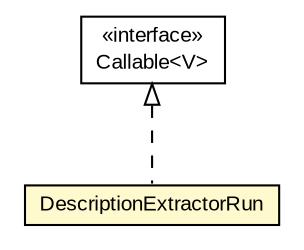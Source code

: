 #!/usr/local/bin/dot
#
# Class diagram 
# Generated by UMLGraph version R5_6-24-gf6e263 (http://www.umlgraph.org/)
#

digraph G {
	edge [fontname="arial",fontsize=10,labelfontname="arial",labelfontsize=10];
	node [fontname="arial",fontsize=10,shape=plaintext];
	nodesep=0.25;
	ranksep=0.5;
	// edu.arizona.biosemantics.semanticmarkup.markupelement.description.transform.DescriptionExtractorRun
	c52405 [label=<<table title="edu.arizona.biosemantics.semanticmarkup.markupelement.description.transform.DescriptionExtractorRun" border="0" cellborder="1" cellspacing="0" cellpadding="2" port="p" bgcolor="lemonChiffon" href="./DescriptionExtractorRun.html">
		<tr><td><table border="0" cellspacing="0" cellpadding="1">
<tr><td align="center" balign="center"> DescriptionExtractorRun </td></tr>
		</table></td></tr>
		</table>>, URL="./DescriptionExtractorRun.html", fontname="arial", fontcolor="black", fontsize=10.0];
	//edu.arizona.biosemantics.semanticmarkup.markupelement.description.transform.DescriptionExtractorRun implements java.util.concurrent.Callable<V>
	c52503:p -> c52405:p [dir=back,arrowtail=empty,style=dashed];
	// java.util.concurrent.Callable<V>
	c52503 [label=<<table title="java.util.concurrent.Callable" border="0" cellborder="1" cellspacing="0" cellpadding="2" port="p" href="http://java.sun.com/j2se/1.4.2/docs/api/java/util/concurrent/Callable.html">
		<tr><td><table border="0" cellspacing="0" cellpadding="1">
<tr><td align="center" balign="center"> &#171;interface&#187; </td></tr>
<tr><td align="center" balign="center"> Callable&lt;V&gt; </td></tr>
		</table></td></tr>
		</table>>, URL="http://java.sun.com/j2se/1.4.2/docs/api/java/util/concurrent/Callable.html", fontname="arial", fontcolor="black", fontsize=10.0];
}

